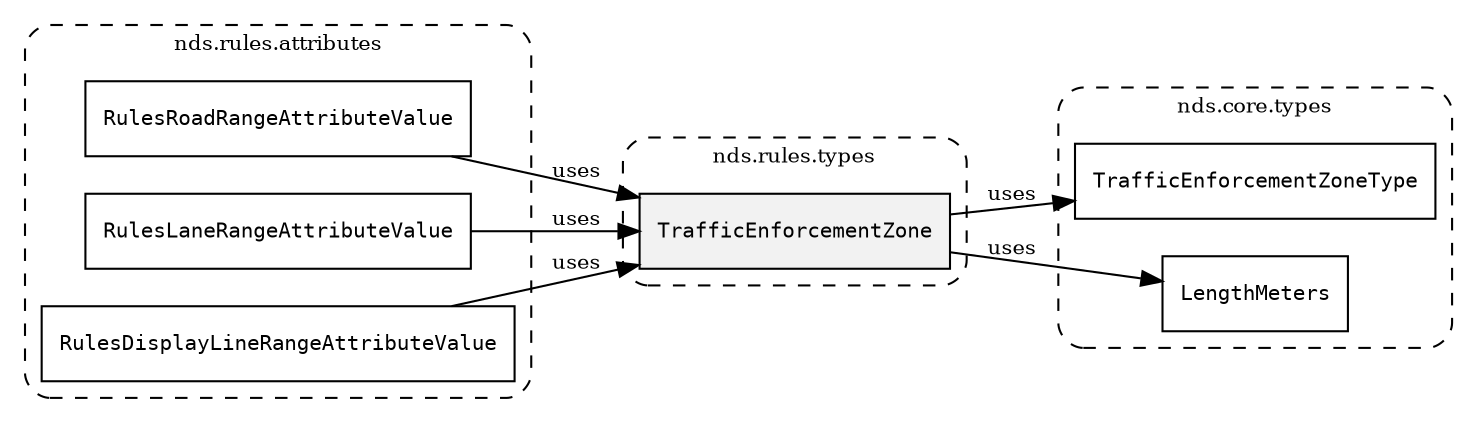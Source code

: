 /**
 * This dot file creates symbol collaboration diagram for TrafficEnforcementZone.
 */
digraph ZSERIO
{
    node [shape=box, fontsize=10];
    rankdir="LR";
    fontsize=10;
    tooltip="TrafficEnforcementZone collaboration diagram";

    subgraph "cluster_nds.rules.types"
    {
        style="dashed, rounded";
        label="nds.rules.types";
        tooltip="Package nds.rules.types";
        href="../../../content/packages/nds.rules.types.html#Package-nds-rules-types";
        target="_parent";

        "TrafficEnforcementZone" [style="filled", fillcolor="#0000000D", target="_parent", label=<<font face="monospace"><table align="center" border="0" cellspacing="0" cellpadding="0"><tr><td href="../../../content/packages/nds.rules.types.html#Structure-TrafficEnforcementZone" title="Structure defined in nds.rules.types">TrafficEnforcementZone</td></tr></table></font>>];
    }

    subgraph "cluster_nds.core.types"
    {
        style="dashed, rounded";
        label="nds.core.types";
        tooltip="Package nds.core.types";
        href="../../../content/packages/nds.core.types.html#Package-nds-core-types";
        target="_parent";

        "TrafficEnforcementZoneType" [target="_parent", label=<<font face="monospace"><table align="center" border="0" cellspacing="0" cellpadding="0"><tr><td href="../../../content/packages/nds.core.types.html#Enum-TrafficEnforcementZoneType" title="Enum defined in nds.core.types">TrafficEnforcementZoneType</td></tr></table></font>>];
        "LengthMeters" [target="_parent", label=<<font face="monospace"><table align="center" border="0" cellspacing="0" cellpadding="0"><tr><td href="../../../content/packages/nds.core.types.html#Subtype-LengthMeters" title="Subtype defined in nds.core.types">LengthMeters</td></tr></table></font>>];
    }

    subgraph "cluster_nds.rules.attributes"
    {
        style="dashed, rounded";
        label="nds.rules.attributes";
        tooltip="Package nds.rules.attributes";
        href="../../../content/packages/nds.rules.attributes.html#Package-nds-rules-attributes";
        target="_parent";

        "RulesRoadRangeAttributeValue" [target="_parent", label=<<font face="monospace"><table align="center" border="0" cellspacing="0" cellpadding="0"><tr><td href="../../../content/packages/nds.rules.attributes.html#Choice-RulesRoadRangeAttributeValue" title="Choice defined in nds.rules.attributes">RulesRoadRangeAttributeValue</td></tr></table></font>>];
        "RulesLaneRangeAttributeValue" [target="_parent", label=<<font face="monospace"><table align="center" border="0" cellspacing="0" cellpadding="0"><tr><td href="../../../content/packages/nds.rules.attributes.html#Choice-RulesLaneRangeAttributeValue" title="Choice defined in nds.rules.attributes">RulesLaneRangeAttributeValue</td></tr></table></font>>];
        "RulesDisplayLineRangeAttributeValue" [target="_parent", label=<<font face="monospace"><table align="center" border="0" cellspacing="0" cellpadding="0"><tr><td href="../../../content/packages/nds.rules.attributes.html#Choice-RulesDisplayLineRangeAttributeValue" title="Choice defined in nds.rules.attributes">RulesDisplayLineRangeAttributeValue</td></tr></table></font>>];
    }

    "TrafficEnforcementZone" -> "TrafficEnforcementZoneType" [label="uses", fontsize=10];
    "TrafficEnforcementZone" -> "LengthMeters" [label="uses", fontsize=10];
    "RulesRoadRangeAttributeValue" -> "TrafficEnforcementZone" [label="uses", fontsize=10];
    "RulesLaneRangeAttributeValue" -> "TrafficEnforcementZone" [label="uses", fontsize=10];
    "RulesDisplayLineRangeAttributeValue" -> "TrafficEnforcementZone" [label="uses", fontsize=10];
}
